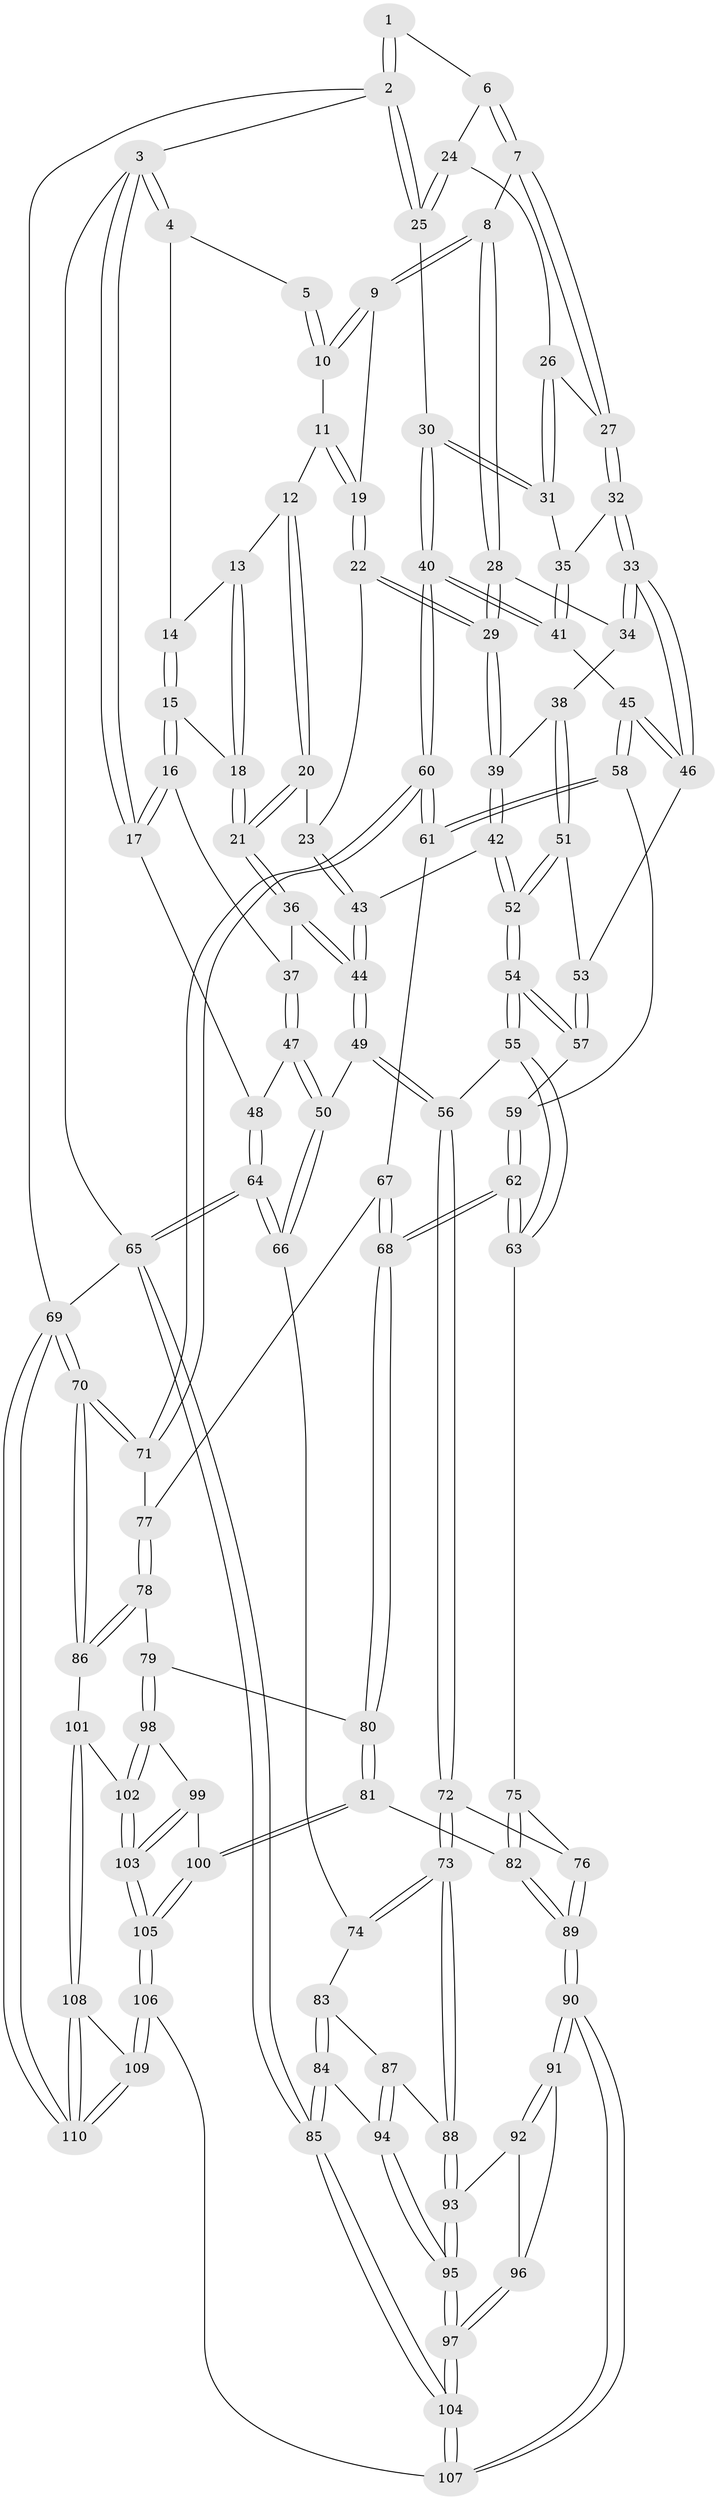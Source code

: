 // Generated by graph-tools (version 1.1) at 2025/38/03/09/25 02:38:24]
// undirected, 110 vertices, 272 edges
graph export_dot {
graph [start="1"]
  node [color=gray90,style=filled];
  1 [pos="+0.709722475337796+0"];
  2 [pos="+1+0"];
  3 [pos="+0+0"];
  4 [pos="+0.233176528741341+0"];
  5 [pos="+0.5547379215109594+0"];
  6 [pos="+0.732439857693235+0.0251352575115859"];
  7 [pos="+0.7099089215465219+0.09684335181052424"];
  8 [pos="+0.6585796420573885+0.11943372374544965"];
  9 [pos="+0.5615629258543446+0.08377152929635248"];
  10 [pos="+0.5319120667301832+0"];
  11 [pos="+0.4334806673824301+0.05977217286767456"];
  12 [pos="+0.40420309068890614+0.06764528763696769"];
  13 [pos="+0.3348447406967301+0.001693221155015474"];
  14 [pos="+0.2899890496701476+0"];
  15 [pos="+0.2467480906515911+0.1041213423474691"];
  16 [pos="+0.14967988353359468+0.14440849492207636"];
  17 [pos="+0+0"];
  18 [pos="+0.3177628792605846+0.15387828606126203"];
  19 [pos="+0.518041878483754+0.11848178635149086"];
  20 [pos="+0.3790179579607831+0.1769190587112523"];
  21 [pos="+0.35000003664581386+0.19135177415441773"];
  22 [pos="+0.4935469268470662+0.1814810880757868"];
  23 [pos="+0.465485017217796+0.19039442224808645"];
  24 [pos="+0.8546891272904923+0.06102835086974514"];
  25 [pos="+1+0.07426150156183108"];
  26 [pos="+0.8046057085066303+0.15324063198532767"];
  27 [pos="+0.7395577507255637+0.13020601963680128"];
  28 [pos="+0.6415254738932896+0.16363804708366186"];
  29 [pos="+0.5351045083016015+0.21136757984761714"];
  30 [pos="+1+0.1909966414973358"];
  31 [pos="+0.8316169967286255+0.16953880400416219"];
  32 [pos="+0.7388190473121832+0.23453919209383048"];
  33 [pos="+0.7096343689917107+0.2897674538387559"];
  34 [pos="+0.6453345114213769+0.19981163343356412"];
  35 [pos="+0.8045785147130956+0.23060851641629762"];
  36 [pos="+0.3345369586204985+0.22174164585250358"];
  37 [pos="+0.19989979825822599+0.2226230254550486"];
  38 [pos="+0.576600314621914+0.2841727367034386"];
  39 [pos="+0.5625429782903505+0.27390070789235865"];
  40 [pos="+1+0.286483728648459"];
  41 [pos="+0.8463947609589527+0.32520541653736346"];
  42 [pos="+0.4638524898448928+0.3094490788102666"];
  43 [pos="+0.4611346364118946+0.3086747182394597"];
  44 [pos="+0.3465112486766599+0.35118320107838114"];
  45 [pos="+0.7611505253734747+0.3637611232616744"];
  46 [pos="+0.7087990186882256+0.3158704308875082"];
  47 [pos="+0.16856655545892485+0.3427951164699699"];
  48 [pos="+0+0.1789330021781077"];
  49 [pos="+0.3125048004456979+0.4321147003405623"];
  50 [pos="+0.20513792528252592+0.4049396348938083"];
  51 [pos="+0.5833289645697207+0.29478690359971593"];
  52 [pos="+0.5185014365845299+0.3752797118525745"];
  53 [pos="+0.6331494223725938+0.3252706956390219"];
  54 [pos="+0.521562225011594+0.4359049235617471"];
  55 [pos="+0.5052762503648934+0.4558336934712578"];
  56 [pos="+0.32052277662230555+0.44539858273972727"];
  57 [pos="+0.5976511971654392+0.41486101991909985"];
  58 [pos="+0.7542033500192047+0.4321333257431686"];
  59 [pos="+0.6487413720209464+0.4515291289584023"];
  60 [pos="+1+0.41636126108869387"];
  61 [pos="+0.7697015815549753+0.4667851857143875"];
  62 [pos="+0.5940729769195894+0.6130728833388424"];
  63 [pos="+0.5739524907864664+0.606223882775974"];
  64 [pos="+0+0.5604727812633419"];
  65 [pos="+0+1"];
  66 [pos="+0+0.5681085407216617"];
  67 [pos="+0.774298945453081+0.5655995662715869"];
  68 [pos="+0.6721511708291844+0.6685617533084386"];
  69 [pos="+1+1"];
  70 [pos="+1+0.8045800659452575"];
  71 [pos="+1+0.4921772689671532"];
  72 [pos="+0.3207737243111509+0.6438518680189176"];
  73 [pos="+0.30292116649331835+0.6551600923178136"];
  74 [pos="+0.04629462713780859+0.6120786735652353"];
  75 [pos="+0.45922982850454963+0.6404158674146722"];
  76 [pos="+0.3353023771283031+0.649268101813745"];
  77 [pos="+0.9093934744718114+0.5870405841878173"];
  78 [pos="+0.8781212200051899+0.7456012050647651"];
  79 [pos="+0.7018997732019832+0.7135480633046348"];
  80 [pos="+0.6755737619008997+0.6871249779663452"];
  81 [pos="+0.5520787632690415+0.8234980533401153"];
  82 [pos="+0.5281684875310194+0.8287135692460089"];
  83 [pos="+0.09622011268843134+0.7436570517275307"];
  84 [pos="+0.08610559337847558+0.8285773516887189"];
  85 [pos="+0+1"];
  86 [pos="+0.946300823759707+0.817734514132946"];
  87 [pos="+0.20106005750742562+0.7607969903789347"];
  88 [pos="+0.27923772982657474+0.7103631136021177"];
  89 [pos="+0.46454327967013925+0.8576588225204562"];
  90 [pos="+0.45236097993835167+0.8789423392651183"];
  91 [pos="+0.4083297538576393+0.8779267594050946"];
  92 [pos="+0.29737062808596887+0.7759971665763897"];
  93 [pos="+0.27957686236368984+0.7169792582190357"];
  94 [pos="+0.16741999589606382+0.8176859380310767"];
  95 [pos="+0.21960475046292435+0.8921258762873838"];
  96 [pos="+0.31005835687647804+0.8906601605909941"];
  97 [pos="+0.23200476445756044+0.955831955472638"];
  98 [pos="+0.7163845195475927+0.7660386534311734"];
  99 [pos="+0.7093054424803934+0.8376816402673394"];
  100 [pos="+0.6087425784974195+0.8940635877174783"];
  101 [pos="+0.8693599666545505+0.8929171372191499"];
  102 [pos="+0.8484491860323541+0.8931294518925109"];
  103 [pos="+0.7277916219972926+0.949801705987483"];
  104 [pos="+0.08800055137339138+1"];
  105 [pos="+0.671819227239106+1"];
  106 [pos="+0.6389328621441569+1"];
  107 [pos="+0.47060114201352443+1"];
  108 [pos="+0.8724819774321395+0.9072291940759022"];
  109 [pos="+0.66990552245097+1"];
  110 [pos="+1+1"];
  1 -- 2;
  1 -- 2;
  1 -- 6;
  2 -- 3;
  2 -- 25;
  2 -- 25;
  2 -- 69;
  3 -- 4;
  3 -- 4;
  3 -- 17;
  3 -- 17;
  3 -- 65;
  4 -- 5;
  4 -- 14;
  5 -- 10;
  5 -- 10;
  6 -- 7;
  6 -- 7;
  6 -- 24;
  7 -- 8;
  7 -- 27;
  7 -- 27;
  8 -- 9;
  8 -- 9;
  8 -- 28;
  8 -- 28;
  9 -- 10;
  9 -- 10;
  9 -- 19;
  10 -- 11;
  11 -- 12;
  11 -- 19;
  11 -- 19;
  12 -- 13;
  12 -- 20;
  12 -- 20;
  13 -- 14;
  13 -- 18;
  13 -- 18;
  14 -- 15;
  14 -- 15;
  15 -- 16;
  15 -- 16;
  15 -- 18;
  16 -- 17;
  16 -- 17;
  16 -- 37;
  17 -- 48;
  18 -- 21;
  18 -- 21;
  19 -- 22;
  19 -- 22;
  20 -- 21;
  20 -- 21;
  20 -- 23;
  21 -- 36;
  21 -- 36;
  22 -- 23;
  22 -- 29;
  22 -- 29;
  23 -- 43;
  23 -- 43;
  24 -- 25;
  24 -- 25;
  24 -- 26;
  25 -- 30;
  26 -- 27;
  26 -- 31;
  26 -- 31;
  27 -- 32;
  27 -- 32;
  28 -- 29;
  28 -- 29;
  28 -- 34;
  29 -- 39;
  29 -- 39;
  30 -- 31;
  30 -- 31;
  30 -- 40;
  30 -- 40;
  31 -- 35;
  32 -- 33;
  32 -- 33;
  32 -- 35;
  33 -- 34;
  33 -- 34;
  33 -- 46;
  33 -- 46;
  34 -- 38;
  35 -- 41;
  35 -- 41;
  36 -- 37;
  36 -- 44;
  36 -- 44;
  37 -- 47;
  37 -- 47;
  38 -- 39;
  38 -- 51;
  38 -- 51;
  39 -- 42;
  39 -- 42;
  40 -- 41;
  40 -- 41;
  40 -- 60;
  40 -- 60;
  41 -- 45;
  42 -- 43;
  42 -- 52;
  42 -- 52;
  43 -- 44;
  43 -- 44;
  44 -- 49;
  44 -- 49;
  45 -- 46;
  45 -- 46;
  45 -- 58;
  45 -- 58;
  46 -- 53;
  47 -- 48;
  47 -- 50;
  47 -- 50;
  48 -- 64;
  48 -- 64;
  49 -- 50;
  49 -- 56;
  49 -- 56;
  50 -- 66;
  50 -- 66;
  51 -- 52;
  51 -- 52;
  51 -- 53;
  52 -- 54;
  52 -- 54;
  53 -- 57;
  53 -- 57;
  54 -- 55;
  54 -- 55;
  54 -- 57;
  54 -- 57;
  55 -- 56;
  55 -- 63;
  55 -- 63;
  56 -- 72;
  56 -- 72;
  57 -- 59;
  58 -- 59;
  58 -- 61;
  58 -- 61;
  59 -- 62;
  59 -- 62;
  60 -- 61;
  60 -- 61;
  60 -- 71;
  60 -- 71;
  61 -- 67;
  62 -- 63;
  62 -- 63;
  62 -- 68;
  62 -- 68;
  63 -- 75;
  64 -- 65;
  64 -- 65;
  64 -- 66;
  64 -- 66;
  65 -- 85;
  65 -- 85;
  65 -- 69;
  66 -- 74;
  67 -- 68;
  67 -- 68;
  67 -- 77;
  68 -- 80;
  68 -- 80;
  69 -- 70;
  69 -- 70;
  69 -- 110;
  69 -- 110;
  70 -- 71;
  70 -- 71;
  70 -- 86;
  70 -- 86;
  71 -- 77;
  72 -- 73;
  72 -- 73;
  72 -- 76;
  73 -- 74;
  73 -- 74;
  73 -- 88;
  73 -- 88;
  74 -- 83;
  75 -- 76;
  75 -- 82;
  75 -- 82;
  76 -- 89;
  76 -- 89;
  77 -- 78;
  77 -- 78;
  78 -- 79;
  78 -- 86;
  78 -- 86;
  79 -- 80;
  79 -- 98;
  79 -- 98;
  80 -- 81;
  80 -- 81;
  81 -- 82;
  81 -- 100;
  81 -- 100;
  82 -- 89;
  82 -- 89;
  83 -- 84;
  83 -- 84;
  83 -- 87;
  84 -- 85;
  84 -- 85;
  84 -- 94;
  85 -- 104;
  85 -- 104;
  86 -- 101;
  87 -- 88;
  87 -- 94;
  87 -- 94;
  88 -- 93;
  88 -- 93;
  89 -- 90;
  89 -- 90;
  90 -- 91;
  90 -- 91;
  90 -- 107;
  90 -- 107;
  91 -- 92;
  91 -- 92;
  91 -- 96;
  92 -- 93;
  92 -- 96;
  93 -- 95;
  93 -- 95;
  94 -- 95;
  94 -- 95;
  95 -- 97;
  95 -- 97;
  96 -- 97;
  96 -- 97;
  97 -- 104;
  97 -- 104;
  98 -- 99;
  98 -- 102;
  98 -- 102;
  99 -- 100;
  99 -- 103;
  99 -- 103;
  100 -- 105;
  100 -- 105;
  101 -- 102;
  101 -- 108;
  101 -- 108;
  102 -- 103;
  102 -- 103;
  103 -- 105;
  103 -- 105;
  104 -- 107;
  104 -- 107;
  105 -- 106;
  105 -- 106;
  106 -- 107;
  106 -- 109;
  106 -- 109;
  108 -- 109;
  108 -- 110;
  108 -- 110;
  109 -- 110;
  109 -- 110;
}
